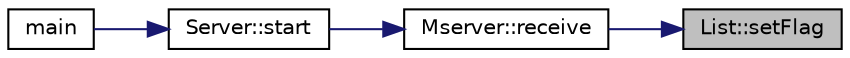 digraph "List::setFlag"
{
 // LATEX_PDF_SIZE
  edge [fontname="Helvetica",fontsize="10",labelfontname="Helvetica",labelfontsize="10"];
  node [fontname="Helvetica",fontsize="10",shape=record];
  rankdir="RL";
  Node1 [label="List::setFlag",height=0.2,width=0.4,color="black", fillcolor="grey75", style="filled", fontcolor="black",tooltip="set the value of the indicator"];
  Node1 -> Node2 [dir="back",color="midnightblue",fontsize="10",style="solid",fontname="Helvetica"];
  Node2 [label="Mserver::receive",height=0.2,width=0.4,color="black", fillcolor="white", style="filled",URL="$classMserver.html#aea44106299e7ee42124fb57e7e282152",tooltip="it get a Json object from the client to add it to the memory"];
  Node2 -> Node3 [dir="back",color="midnightblue",fontsize="10",style="solid",fontname="Helvetica"];
  Node3 [label="Server::start",height=0.2,width=0.4,color="black", fillcolor="white", style="filled",URL="$classServer.html#a7eac07d2582fa01c2671362efa955b31",tooltip="Starts the server related to sockets."];
  Node3 -> Node4 [dir="back",color="midnightblue",fontsize="10",style="solid",fontname="Helvetica"];
  Node4 [label="main",height=0.2,width=0.4,color="black", fillcolor="white", style="filled",URL="$main_8cpp.html#ae66f6b31b5ad750f1fe042a706a4e3d4",tooltip=" "];
}
